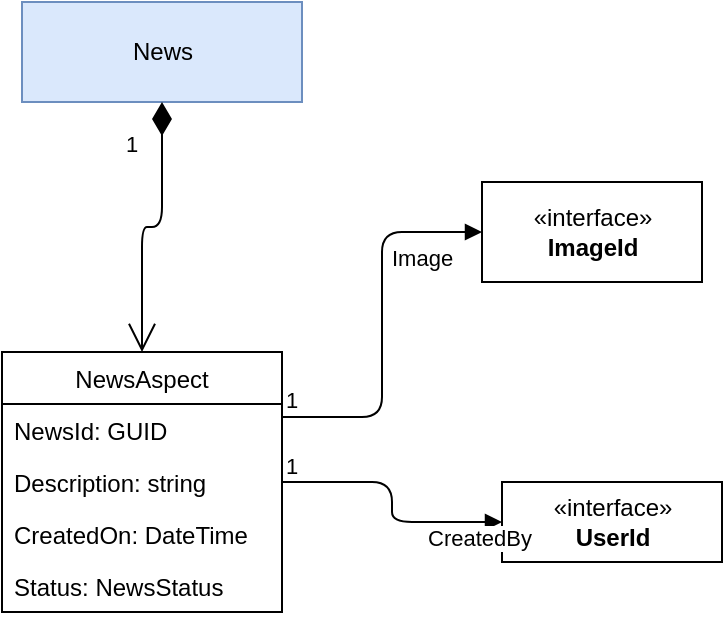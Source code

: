 <mxfile version="13.10.1" type="github">
  <diagram id="JqcSIRBHY39DYans7OAG" name="Page-1">
    <mxGraphModel dx="1422" dy="762" grid="1" gridSize="10" guides="1" tooltips="1" connect="1" arrows="1" fold="1" page="1" pageScale="1" pageWidth="1100" pageHeight="850" math="0" shadow="0">
      <root>
        <mxCell id="0" />
        <mxCell id="1" parent="0" />
        <mxCell id="BdCQX0DcaFLKfjjOXheJ-1" value="NewsAspect" style="swimlane;fontStyle=0;childLayout=stackLayout;horizontal=1;startSize=26;fillColor=none;horizontalStack=0;resizeParent=1;resizeParentMax=0;resizeLast=0;collapsible=1;marginBottom=0;" vertex="1" parent="1">
          <mxGeometry x="470" y="425" width="140" height="130" as="geometry" />
        </mxCell>
        <mxCell id="BdCQX0DcaFLKfjjOXheJ-2" value="NewsId: GUID" style="text;strokeColor=none;fillColor=none;align=left;verticalAlign=top;spacingLeft=4;spacingRight=4;overflow=hidden;rotatable=0;points=[[0,0.5],[1,0.5]];portConstraint=eastwest;" vertex="1" parent="BdCQX0DcaFLKfjjOXheJ-1">
          <mxGeometry y="26" width="140" height="26" as="geometry" />
        </mxCell>
        <mxCell id="BdCQX0DcaFLKfjjOXheJ-3" value="Description: string" style="text;strokeColor=none;fillColor=none;align=left;verticalAlign=top;spacingLeft=4;spacingRight=4;overflow=hidden;rotatable=0;points=[[0,0.5],[1,0.5]];portConstraint=eastwest;" vertex="1" parent="BdCQX0DcaFLKfjjOXheJ-1">
          <mxGeometry y="52" width="140" height="26" as="geometry" />
        </mxCell>
        <mxCell id="BdCQX0DcaFLKfjjOXheJ-4" value="CreatedOn: DateTime" style="text;strokeColor=none;fillColor=none;align=left;verticalAlign=top;spacingLeft=4;spacingRight=4;overflow=hidden;rotatable=0;points=[[0,0.5],[1,0.5]];portConstraint=eastwest;" vertex="1" parent="BdCQX0DcaFLKfjjOXheJ-1">
          <mxGeometry y="78" width="140" height="26" as="geometry" />
        </mxCell>
        <mxCell id="BdCQX0DcaFLKfjjOXheJ-5" value="Status: NewsStatus" style="text;strokeColor=none;fillColor=none;align=left;verticalAlign=top;spacingLeft=4;spacingRight=4;overflow=hidden;rotatable=0;points=[[0,0.5],[1,0.5]];portConstraint=eastwest;" vertex="1" parent="BdCQX0DcaFLKfjjOXheJ-1">
          <mxGeometry y="104" width="140" height="26" as="geometry" />
        </mxCell>
        <mxCell id="BdCQX0DcaFLKfjjOXheJ-9" value="«interface»&lt;br&gt;&lt;b&gt;ImageId&lt;/b&gt;" style="html=1;" vertex="1" parent="1">
          <mxGeometry x="710" y="340" width="110" height="50" as="geometry" />
        </mxCell>
        <mxCell id="BdCQX0DcaFLKfjjOXheJ-11" value="«interface»&lt;br&gt;&lt;b&gt;UserId&lt;/b&gt;" style="html=1;" vertex="1" parent="1">
          <mxGeometry x="720" y="490" width="110" height="40" as="geometry" />
        </mxCell>
        <mxCell id="BdCQX0DcaFLKfjjOXheJ-12" value="Image" style="endArrow=block;endFill=1;html=1;edgeStyle=orthogonalEdgeStyle;align=left;verticalAlign=top;entryX=0;entryY=0.5;entryDx=0;entryDy=0;exitX=1;exitY=0.25;exitDx=0;exitDy=0;" edge="1" parent="1" source="BdCQX0DcaFLKfjjOXheJ-1" target="BdCQX0DcaFLKfjjOXheJ-9">
          <mxGeometry x="0.508" relative="1" as="geometry">
            <mxPoint x="470" y="490" as="sourcePoint" />
            <mxPoint x="630" y="490" as="targetPoint" />
            <mxPoint as="offset" />
          </mxGeometry>
        </mxCell>
        <mxCell id="BdCQX0DcaFLKfjjOXheJ-13" value="1" style="edgeLabel;resizable=0;html=1;align=left;verticalAlign=bottom;" connectable="0" vertex="1" parent="BdCQX0DcaFLKfjjOXheJ-12">
          <mxGeometry x="-1" relative="1" as="geometry" />
        </mxCell>
        <mxCell id="BdCQX0DcaFLKfjjOXheJ-14" value="CreatedBy" style="endArrow=block;endFill=1;html=1;edgeStyle=orthogonalEdgeStyle;align=left;verticalAlign=top;entryX=0;entryY=0.5;entryDx=0;entryDy=0;" edge="1" parent="1" source="BdCQX0DcaFLKfjjOXheJ-3" target="BdCQX0DcaFLKfjjOXheJ-11">
          <mxGeometry x="0.4" y="5" relative="1" as="geometry">
            <mxPoint x="470" y="490" as="sourcePoint" />
            <mxPoint x="630" y="490" as="targetPoint" />
            <mxPoint as="offset" />
          </mxGeometry>
        </mxCell>
        <mxCell id="BdCQX0DcaFLKfjjOXheJ-15" value="1" style="edgeLabel;resizable=0;html=1;align=left;verticalAlign=bottom;" connectable="0" vertex="1" parent="BdCQX0DcaFLKfjjOXheJ-14">
          <mxGeometry x="-1" relative="1" as="geometry" />
        </mxCell>
        <mxCell id="BdCQX0DcaFLKfjjOXheJ-17" value="News" style="html=1;fillColor=#dae8fc;strokeColor=#6c8ebf;" vertex="1" parent="1">
          <mxGeometry x="480" y="250" width="140" height="50" as="geometry" />
        </mxCell>
        <mxCell id="BdCQX0DcaFLKfjjOXheJ-18" value="1" style="endArrow=open;html=1;endSize=12;startArrow=diamondThin;startSize=14;startFill=1;edgeStyle=orthogonalEdgeStyle;align=left;verticalAlign=bottom;entryX=0.5;entryY=0;entryDx=0;entryDy=0;exitX=0.5;exitY=1;exitDx=0;exitDy=0;" edge="1" parent="1" source="BdCQX0DcaFLKfjjOXheJ-17" target="BdCQX0DcaFLKfjjOXheJ-1">
          <mxGeometry x="-0.556" y="-20" relative="1" as="geometry">
            <mxPoint x="470" y="290" as="sourcePoint" />
            <mxPoint x="630" y="290" as="targetPoint" />
            <mxPoint as="offset" />
          </mxGeometry>
        </mxCell>
      </root>
    </mxGraphModel>
  </diagram>
</mxfile>
